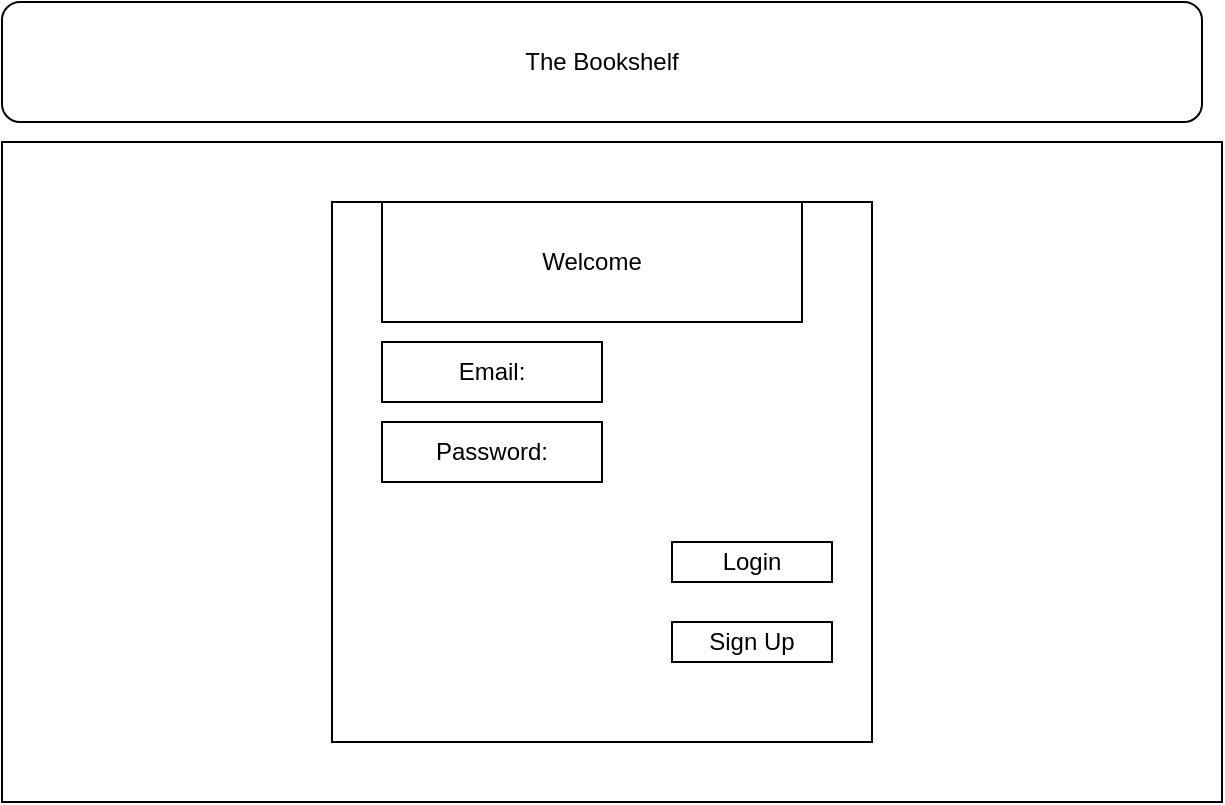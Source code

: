 <mxfile>
    <diagram id="z-UZiGT43cMe-RsQEHF_" name="Login Page">
        <mxGraphModel dx="922" dy="414" grid="1" gridSize="10" guides="1" tooltips="1" connect="1" arrows="1" fold="1" page="1" pageScale="1" pageWidth="850" pageHeight="1100" math="0" shadow="0">
            <root>
                <mxCell id="0"/>
                <mxCell id="1" parent="0"/>
                <mxCell id="2" value="The Bookshelf" style="rounded=1;whiteSpace=wrap;html=1;" parent="1" vertex="1">
                    <mxGeometry x="50" y="40" width="600" height="60" as="geometry"/>
                </mxCell>
                <mxCell id="3" value="" style="rounded=0;whiteSpace=wrap;html=1;" parent="1" vertex="1">
                    <mxGeometry x="50" y="110" width="610" height="330" as="geometry"/>
                </mxCell>
                <mxCell id="4" value="" style="whiteSpace=wrap;html=1;aspect=fixed;" parent="1" vertex="1">
                    <mxGeometry x="215" y="140" width="270" height="270" as="geometry"/>
                </mxCell>
                <mxCell id="5" value="Login" style="rounded=0;whiteSpace=wrap;html=1;" parent="1" vertex="1">
                    <mxGeometry x="385" y="310" width="80" height="20" as="geometry"/>
                </mxCell>
                <mxCell id="6" value="Sign Up" style="rounded=0;whiteSpace=wrap;html=1;" parent="1" vertex="1">
                    <mxGeometry x="385" y="350" width="80" height="20" as="geometry"/>
                </mxCell>
                <mxCell id="7" value="Email:" style="rounded=0;whiteSpace=wrap;html=1;" parent="1" vertex="1">
                    <mxGeometry x="240" y="210" width="110" height="30" as="geometry"/>
                </mxCell>
                <mxCell id="8" value="Password:" style="rounded=0;whiteSpace=wrap;html=1;" parent="1" vertex="1">
                    <mxGeometry x="240" y="250" width="110" height="30" as="geometry"/>
                </mxCell>
                <mxCell id="9" value="Welcome" style="rounded=0;whiteSpace=wrap;html=1;" parent="1" vertex="1">
                    <mxGeometry x="240" y="140" width="210" height="60" as="geometry"/>
                </mxCell>
            </root>
        </mxGraphModel>
    </diagram>
    <diagram id="ITRwSG7rcglIEAETDkQU" name="Sign Up">
        <mxGraphModel dx="954" dy="378" grid="1" gridSize="10" guides="1" tooltips="1" connect="1" arrows="1" fold="1" page="1" pageScale="1" pageWidth="850" pageHeight="1100" math="0" shadow="0">
            <root>
                <mxCell id="Nm4APJK4cC2TXfsfw_LC-0"/>
                <mxCell id="Nm4APJK4cC2TXfsfw_LC-1" parent="Nm4APJK4cC2TXfsfw_LC-0"/>
                <mxCell id="Q8GFKz9X_0wVlMLxdWlT-0" value="The Bookshelf" style="rounded=1;whiteSpace=wrap;html=1;" parent="Nm4APJK4cC2TXfsfw_LC-1" vertex="1">
                    <mxGeometry x="90" y="30" width="600" height="60" as="geometry"/>
                </mxCell>
                <mxCell id="2QWNCUa9FiBdWLpKyeU5-0" value="" style="rounded=0;whiteSpace=wrap;html=1;" parent="Nm4APJK4cC2TXfsfw_LC-1" vertex="1">
                    <mxGeometry x="85" y="130" width="610" height="330" as="geometry"/>
                </mxCell>
                <mxCell id="oLcJYmVPApOc5dVwf-sq-0" value="" style="whiteSpace=wrap;html=1;aspect=fixed;" parent="Nm4APJK4cC2TXfsfw_LC-1" vertex="1">
                    <mxGeometry x="255" y="160" width="270" height="270" as="geometry"/>
                </mxCell>
                <mxCell id="oLcJYmVPApOc5dVwf-sq-1" value="Sign Up" style="rounded=0;whiteSpace=wrap;html=1;" parent="Nm4APJK4cC2TXfsfw_LC-1" vertex="1">
                    <mxGeometry x="330" y="180" width="120" height="60" as="geometry"/>
                </mxCell>
                <mxCell id="oLcJYmVPApOc5dVwf-sq-2" value="First Name" style="rounded=1;whiteSpace=wrap;html=1;" parent="Nm4APJK4cC2TXfsfw_LC-1" vertex="1">
                    <mxGeometry x="300" y="250" width="80" height="20" as="geometry"/>
                </mxCell>
                <mxCell id="oLcJYmVPApOc5dVwf-sq-4" value="Last Name" style="rounded=1;whiteSpace=wrap;html=1;" parent="Nm4APJK4cC2TXfsfw_LC-1" vertex="1">
                    <mxGeometry x="300" y="270" width="80" height="20" as="geometry"/>
                </mxCell>
                <mxCell id="oLcJYmVPApOc5dVwf-sq-5" value="Email" style="rounded=1;whiteSpace=wrap;html=1;" parent="Nm4APJK4cC2TXfsfw_LC-1" vertex="1">
                    <mxGeometry x="300" y="300" width="80" height="20" as="geometry"/>
                </mxCell>
                <mxCell id="oLcJYmVPApOc5dVwf-sq-6" value="Password" style="rounded=1;whiteSpace=wrap;html=1;" parent="Nm4APJK4cC2TXfsfw_LC-1" vertex="1">
                    <mxGeometry x="300" y="320" width="80" height="20" as="geometry"/>
                </mxCell>
                <mxCell id="oLcJYmVPApOc5dVwf-sq-7" value="Sign Up" style="rounded=1;whiteSpace=wrap;html=1;" parent="Nm4APJK4cC2TXfsfw_LC-1" vertex="1">
                    <mxGeometry x="420" y="360" width="80" height="20" as="geometry"/>
                </mxCell>
                <mxCell id="oLcJYmVPApOc5dVwf-sq-8" value="Already Have an Account?" style="rounded=1;whiteSpace=wrap;html=1;" parent="Nm4APJK4cC2TXfsfw_LC-1" vertex="1">
                    <mxGeometry x="350" y="390" width="150" height="20" as="geometry"/>
                </mxCell>
            </root>
        </mxGraphModel>
    </diagram>
    <diagram id="y_1VXkTE_bUIA3RUS9ig" name="Home Page">
        <mxGraphModel dx="1169" dy="422" grid="1" gridSize="10" guides="1" tooltips="1" connect="1" arrows="1" fold="1" page="1" pageScale="1" pageWidth="850" pageHeight="1100" math="0" shadow="0">
            <root>
                <mxCell id="ubBeEopnXTEtsi5lP4Un-0"/>
                <mxCell id="ubBeEopnXTEtsi5lP4Un-1" parent="ubBeEopnXTEtsi5lP4Un-0"/>
                <mxCell id="gGsBoufRi8iY_jWELRGj-0" value="The Bookshelf" style="rounded=1;whiteSpace=wrap;html=1;" parent="ubBeEopnXTEtsi5lP4Un-1" vertex="1">
                    <mxGeometry x="90" y="30" width="600" height="60" as="geometry"/>
                </mxCell>
                <mxCell id="gGsBoufRi8iY_jWELRGj-1" value="Login/Profile" style="rounded=0;whiteSpace=wrap;html=1;" parent="ubBeEopnXTEtsi5lP4Un-1" vertex="1">
                    <mxGeometry x="90" y="100" width="120" height="30" as="geometry"/>
                </mxCell>
                <mxCell id="gGsBoufRi8iY_jWELRGj-2" value="Books" style="rounded=0;whiteSpace=wrap;html=1;" parent="ubBeEopnXTEtsi5lP4Un-1" vertex="1">
                    <mxGeometry x="210" y="100" width="120" height="30" as="geometry"/>
                </mxCell>
                <mxCell id="gGsBoufRi8iY_jWELRGj-3" value="Movies" style="rounded=0;whiteSpace=wrap;html=1;" parent="ubBeEopnXTEtsi5lP4Un-1" vertex="1">
                    <mxGeometry x="330" y="100" width="120" height="30" as="geometry"/>
                </mxCell>
                <mxCell id="gGsBoufRi8iY_jWELRGj-4" value="Games" style="rounded=0;whiteSpace=wrap;html=1;" parent="ubBeEopnXTEtsi5lP4Un-1" vertex="1">
                    <mxGeometry x="450" y="100" width="120" height="30" as="geometry"/>
                </mxCell>
                <mxCell id="gGsBoufRi8iY_jWELRGj-5" value="Contact Us" style="rounded=0;whiteSpace=wrap;html=1;" parent="ubBeEopnXTEtsi5lP4Un-1" vertex="1">
                    <mxGeometry x="570" y="100" width="120" height="30" as="geometry"/>
                </mxCell>
                <mxCell id="gGsBoufRi8iY_jWELRGj-8" value="&lt;h1&gt;Welcome&lt;/h1&gt;&lt;p&gt;Lorem ipsum dolor sit amet, consectetur adipisicing elit, sed do eiusmod tempor incididunt ut labore et dolore magna aliqua.&lt;/p&gt;" style="text;html=1;strokeColor=none;fillColor=none;spacing=5;spacingTop=-20;whiteSpace=wrap;overflow=hidden;rounded=0;" parent="ubBeEopnXTEtsi5lP4Un-1" vertex="1">
                    <mxGeometry x="80" y="160" width="620" height="120" as="geometry"/>
                </mxCell>
                <mxCell id="pHLoQFmIsNPPbTv7UPGs-0" value="Logout" style="rounded=1;whiteSpace=wrap;html=1;" parent="ubBeEopnXTEtsi5lP4Un-1" vertex="1">
                    <mxGeometry x="340" y="530" width="120" height="40" as="geometry"/>
                </mxCell>
                <mxCell id="31YqKvlml5beqMm-l1DN-0" value="Random book" style="rounded=1;whiteSpace=wrap;html=1;" vertex="1" parent="ubBeEopnXTEtsi5lP4Un-1">
                    <mxGeometry x="60" y="280" width="170" height="220" as="geometry"/>
                </mxCell>
                <mxCell id="31YqKvlml5beqMm-l1DN-1" value="Random movie" style="rounded=1;whiteSpace=wrap;html=1;" vertex="1" parent="ubBeEopnXTEtsi5lP4Un-1">
                    <mxGeometry x="305" y="270" width="170" height="220" as="geometry"/>
                </mxCell>
                <mxCell id="31YqKvlml5beqMm-l1DN-2" value="Random game" style="rounded=1;whiteSpace=wrap;html=1;" vertex="1" parent="ubBeEopnXTEtsi5lP4Un-1">
                    <mxGeometry x="580" y="270" width="170" height="220" as="geometry"/>
                </mxCell>
            </root>
        </mxGraphModel>
    </diagram>
    <diagram name="Profile user page" id="lZq2B4OzzCH8vIkjRJSl">
        <mxGraphModel dx="1095" dy="705" grid="1" gridSize="10" guides="1" tooltips="1" connect="1" arrows="1" fold="1" page="1" pageScale="1" pageWidth="850" pageHeight="1100" math="0" shadow="0">
            <root>
                <mxCell id="nF9kXDc5ZR-0ltHWyTp6-0"/>
                <mxCell id="nF9kXDc5ZR-0ltHWyTp6-1" parent="nF9kXDc5ZR-0ltHWyTp6-0"/>
                <mxCell id="nF9kXDc5ZR-0ltHWyTp6-2" value="The Bookshelf" style="rounded=1;whiteSpace=wrap;html=1;" parent="nF9kXDc5ZR-0ltHWyTp6-1" vertex="1">
                    <mxGeometry x="90" y="30" width="600" height="60" as="geometry"/>
                </mxCell>
                <mxCell id="nF9kXDc5ZR-0ltHWyTp6-3" value="Login/Profile" style="rounded=0;whiteSpace=wrap;html=1;" parent="nF9kXDc5ZR-0ltHWyTp6-1" vertex="1">
                    <mxGeometry x="90" y="100" width="120" height="30" as="geometry"/>
                </mxCell>
                <mxCell id="nF9kXDc5ZR-0ltHWyTp6-4" value="Books" style="rounded=0;whiteSpace=wrap;html=1;" parent="nF9kXDc5ZR-0ltHWyTp6-1" vertex="1">
                    <mxGeometry x="210" y="100" width="120" height="30" as="geometry"/>
                </mxCell>
                <mxCell id="nF9kXDc5ZR-0ltHWyTp6-5" value="Movies" style="rounded=0;whiteSpace=wrap;html=1;" parent="nF9kXDc5ZR-0ltHWyTp6-1" vertex="1">
                    <mxGeometry x="330" y="100" width="120" height="30" as="geometry"/>
                </mxCell>
                <mxCell id="nF9kXDc5ZR-0ltHWyTp6-6" value="Games" style="rounded=0;whiteSpace=wrap;html=1;" parent="nF9kXDc5ZR-0ltHWyTp6-1" vertex="1">
                    <mxGeometry x="450" y="100" width="120" height="30" as="geometry"/>
                </mxCell>
                <mxCell id="nF9kXDc5ZR-0ltHWyTp6-7" value="Contact Us" style="rounded=0;whiteSpace=wrap;html=1;" parent="nF9kXDc5ZR-0ltHWyTp6-1" vertex="1">
                    <mxGeometry x="570" y="100" width="120" height="30" as="geometry"/>
                </mxCell>
                <mxCell id="nF9kXDc5ZR-0ltHWyTp6-8" value="&lt;h1&gt;User Name&lt;/h1&gt;&lt;p&gt;Lorem ipsum dolor sit amet, consectetur adipisicing elit, sed do eiusmod tempor incididunt ut labore et dolore magna aliqua.&lt;/p&gt;" style="text;html=1;strokeColor=none;fillColor=none;spacing=5;spacingTop=-20;whiteSpace=wrap;overflow=hidden;rounded=0;" parent="nF9kXDc5ZR-0ltHWyTp6-1" vertex="1">
                    <mxGeometry x="200" y="160" width="350" height="120" as="geometry"/>
                </mxCell>
                <mxCell id="nF9kXDc5ZR-0ltHWyTp6-22" value="" style="ellipse;whiteSpace=wrap;html=1;aspect=fixed;" parent="nF9kXDc5ZR-0ltHWyTp6-1" vertex="1">
                    <mxGeometry x="70" y="150" width="120" height="120" as="geometry"/>
                </mxCell>
                <mxCell id="nF9kXDc5ZR-0ltHWyTp6-23" value="BookShelf" style="rounded=1;whiteSpace=wrap;html=1;" parent="nF9kXDc5ZR-0ltHWyTp6-1" vertex="1">
                    <mxGeometry x="80" y="320" width="230" height="60" as="geometry"/>
                </mxCell>
                <mxCell id="nF9kXDc5ZR-0ltHWyTp6-25" value="List of media&lt;br&gt;Click bookshelf will populate list of my media&lt;br&gt;media will have links. on click, will popuulate all reviews and media information" style="whiteSpace=wrap;html=1;aspect=fixed;" parent="nF9kXDc5ZR-0ltHWyTp6-1" vertex="1">
                    <mxGeometry x="80" y="400" width="210" height="210" as="geometry"/>
                </mxCell>
                <mxCell id="nF9kXDc5ZR-0ltHWyTp6-27" value="List of reviews&lt;br&gt;" style="whiteSpace=wrap;html=1;aspect=fixed;" parent="nF9kXDc5ZR-0ltHWyTp6-1" vertex="1">
                    <mxGeometry x="570" y="390" width="210" height="210" as="geometry"/>
                </mxCell>
                <mxCell id="nF9kXDc5ZR-0ltHWyTp6-29" value="Title" style="rounded=0;whiteSpace=wrap;html=1;" parent="nF9kXDc5ZR-0ltHWyTp6-1" vertex="1">
                    <mxGeometry x="320" y="335" width="120" height="30" as="geometry"/>
                </mxCell>
                <mxCell id="nF9kXDc5ZR-0ltHWyTp6-30" value="Author" style="rounded=0;whiteSpace=wrap;html=1;" parent="nF9kXDc5ZR-0ltHWyTp6-1" vertex="1">
                    <mxGeometry x="440" y="335" width="120" height="30" as="geometry"/>
                </mxCell>
                <mxCell id="nF9kXDc5ZR-0ltHWyTp6-31" value="Synopsis:" style="rounded=0;whiteSpace=wrap;html=1;" parent="nF9kXDc5ZR-0ltHWyTp6-1" vertex="1">
                    <mxGeometry x="320" y="360" width="120" height="30" as="geometry"/>
                </mxCell>
                <mxCell id="nF9kXDc5ZR-0ltHWyTp6-37" value="Book Title" style="rounded=0;whiteSpace=wrap;html=1;" parent="nF9kXDc5ZR-0ltHWyTp6-1" vertex="1">
                    <mxGeometry x="570" y="335" width="120" height="30" as="geometry"/>
                </mxCell>
                <mxCell id="nF9kXDc5ZR-0ltHWyTp6-44" value="Information for the media that was clicked on" style="whiteSpace=wrap;html=1;aspect=fixed;" parent="nF9kXDc5ZR-0ltHWyTp6-1" vertex="1">
                    <mxGeometry x="320" y="390" width="210" height="210" as="geometry"/>
                </mxCell>
                <mxCell id="nF9kXDc5ZR-0ltHWyTp6-45" value="" style="shape=flexArrow;endArrow=classic;html=1;entryX=-0.005;entryY=0.69;entryDx=0;entryDy=0;entryPerimeter=0;" parent="nF9kXDc5ZR-0ltHWyTp6-1" target="nF9kXDc5ZR-0ltHWyTp6-44" edge="1">
                    <mxGeometry width="50" height="50" relative="1" as="geometry">
                        <mxPoint x="250" y="540" as="sourcePoint"/>
                        <mxPoint x="300" y="490" as="targetPoint"/>
                    </mxGeometry>
                </mxCell>
                <mxCell id="NRL7EhgIg3YPopV-UKEP-0" value="Add Review" style="rounded=1;whiteSpace=wrap;html=1;" vertex="1" parent="nF9kXDc5ZR-0ltHWyTp6-1">
                    <mxGeometry x="470" y="560" width="60" height="40" as="geometry"/>
                </mxCell>
                <mxCell id="NRL7EhgIg3YPopV-UKEP-1" value="" style="rounded=1;whiteSpace=wrap;html=1;" vertex="1" parent="nF9kXDc5ZR-0ltHWyTp6-1">
                    <mxGeometry x="315" y="630" width="295" height="320" as="geometry"/>
                </mxCell>
                <mxCell id="NRL7EhgIg3YPopV-UKEP-2" value="" style="shape=flexArrow;endArrow=classic;html=1;width=42;endSize=12.33;" edge="1" parent="nF9kXDc5ZR-0ltHWyTp6-1">
                    <mxGeometry width="50" height="50" relative="1" as="geometry">
                        <mxPoint x="500" y="600" as="sourcePoint"/>
                        <mxPoint x="499.5" y="650" as="targetPoint"/>
                        <Array as="points"/>
                    </mxGeometry>
                </mxCell>
                <mxCell id="NRL7EhgIg3YPopV-UKEP-3" value="Add Review Form" style="rounded=1;whiteSpace=wrap;html=1;" vertex="1" parent="nF9kXDc5ZR-0ltHWyTp6-1">
                    <mxGeometry x="350" y="650" width="120" height="60" as="geometry"/>
                </mxCell>
                <mxCell id="NRL7EhgIg3YPopV-UKEP-4" value="Submit" style="rounded=1;whiteSpace=wrap;html=1;" vertex="1" parent="nF9kXDc5ZR-0ltHWyTp6-1">
                    <mxGeometry x="540" y="900" width="60" height="40" as="geometry"/>
                </mxCell>
                <mxCell id="LJpZhKXzec6yOmmtFQKR-0" value="Actor" style="shape=umlActor;verticalLabelPosition=bottom;verticalAlign=top;html=1;outlineConnect=0;" vertex="1" parent="nF9kXDc5ZR-0ltHWyTp6-1">
                    <mxGeometry x="115" y="180" width="30" height="60" as="geometry"/>
                </mxCell>
                <mxCell id="asbAKg32lslzxOo1o0_E-0" value="Logout" style="rounded=1;whiteSpace=wrap;html=1;" vertex="1" parent="nF9kXDc5ZR-0ltHWyTp6-1">
                    <mxGeometry x="700" y="1040" width="120" height="40" as="geometry"/>
                </mxCell>
            </root>
        </mxGraphModel>
    </diagram>
    <diagram name="Books Page" id="2oJrJyF2ViXVEkcnpqtk">
        <mxGraphModel dx="958" dy="422" grid="1" gridSize="10" guides="1" tooltips="1" connect="1" arrows="1" fold="1" page="1" pageScale="1" pageWidth="850" pageHeight="1100" math="0" shadow="0">
            <root>
                <mxCell id="af8aQH5dCdqhqRI0Vrw--0"/>
                <mxCell id="af8aQH5dCdqhqRI0Vrw--1" parent="af8aQH5dCdqhqRI0Vrw--0"/>
                <mxCell id="af8aQH5dCdqhqRI0Vrw--2" value="The Bookshelf" style="rounded=1;whiteSpace=wrap;html=1;" parent="af8aQH5dCdqhqRI0Vrw--1" vertex="1">
                    <mxGeometry x="90" y="30" width="600" height="60" as="geometry"/>
                </mxCell>
                <mxCell id="af8aQH5dCdqhqRI0Vrw--3" value="Login/Profile" style="rounded=0;whiteSpace=wrap;html=1;" parent="af8aQH5dCdqhqRI0Vrw--1" vertex="1">
                    <mxGeometry x="90" y="100" width="120" height="30" as="geometry"/>
                </mxCell>
                <mxCell id="af8aQH5dCdqhqRI0Vrw--4" value="Books" style="rounded=0;whiteSpace=wrap;html=1;" parent="af8aQH5dCdqhqRI0Vrw--1" vertex="1">
                    <mxGeometry x="210" y="100" width="120" height="30" as="geometry"/>
                </mxCell>
                <mxCell id="af8aQH5dCdqhqRI0Vrw--5" value="Movies" style="rounded=0;whiteSpace=wrap;html=1;" parent="af8aQH5dCdqhqRI0Vrw--1" vertex="1">
                    <mxGeometry x="330" y="100" width="120" height="30" as="geometry"/>
                </mxCell>
                <mxCell id="af8aQH5dCdqhqRI0Vrw--6" value="Games" style="rounded=0;whiteSpace=wrap;html=1;" parent="af8aQH5dCdqhqRI0Vrw--1" vertex="1">
                    <mxGeometry x="450" y="100" width="120" height="30" as="geometry"/>
                </mxCell>
                <mxCell id="af8aQH5dCdqhqRI0Vrw--7" value="Contact Us" style="rounded=0;whiteSpace=wrap;html=1;" parent="af8aQH5dCdqhqRI0Vrw--1" vertex="1">
                    <mxGeometry x="570" y="100" width="120" height="30" as="geometry"/>
                </mxCell>
                <mxCell id="af8aQH5dCdqhqRI0Vrw--8" value="&lt;h1&gt;Books&lt;/h1&gt;&lt;p&gt;Lorem ipsum dolor sit amet, consectetur adipisicing elit, sed do eiusmod tempor incididunt ut labore et dolore magna aliqua.&lt;/p&gt;" style="text;html=1;strokeColor=none;fillColor=none;spacing=5;spacingTop=-20;whiteSpace=wrap;overflow=hidden;rounded=0;" parent="af8aQH5dCdqhqRI0Vrw--1" vertex="1">
                    <mxGeometry x="180" y="130" width="350" height="120" as="geometry"/>
                </mxCell>
                <mxCell id="af8aQH5dCdqhqRI0Vrw--11" value="List of media&lt;br&gt;Click bookshelf will populate list of my media&lt;br&gt;media will have links. on click, will popuulate all reviews and media information" style="whiteSpace=wrap;html=1;aspect=fixed;" parent="af8aQH5dCdqhqRI0Vrw--1" vertex="1">
                    <mxGeometry x="90" y="390" width="210" height="210" as="geometry"/>
                </mxCell>
                <mxCell id="af8aQH5dCdqhqRI0Vrw--12" value="List of reviews&lt;br&gt;" style="whiteSpace=wrap;html=1;aspect=fixed;" parent="af8aQH5dCdqhqRI0Vrw--1" vertex="1">
                    <mxGeometry x="620" y="390" width="210" height="210" as="geometry"/>
                </mxCell>
                <mxCell id="af8aQH5dCdqhqRI0Vrw--13" value="Title" style="rounded=0;whiteSpace=wrap;html=1;" parent="af8aQH5dCdqhqRI0Vrw--1" vertex="1">
                    <mxGeometry x="395" y="330" width="120" height="30" as="geometry"/>
                </mxCell>
                <mxCell id="af8aQH5dCdqhqRI0Vrw--14" value="Author" style="rounded=0;whiteSpace=wrap;html=1;" parent="af8aQH5dCdqhqRI0Vrw--1" vertex="1">
                    <mxGeometry x="530" y="330" width="120" height="30" as="geometry"/>
                </mxCell>
                <mxCell id="af8aQH5dCdqhqRI0Vrw--15" value="Synopsis:" style="rounded=0;whiteSpace=wrap;html=1;" parent="af8aQH5dCdqhqRI0Vrw--1" vertex="1">
                    <mxGeometry x="670" y="330" width="120" height="30" as="geometry"/>
                </mxCell>
                <mxCell id="af8aQH5dCdqhqRI0Vrw--17" value="Information for the media that was clicked on" style="whiteSpace=wrap;html=1;aspect=fixed;" parent="af8aQH5dCdqhqRI0Vrw--1" vertex="1">
                    <mxGeometry x="395" y="390" width="210" height="210" as="geometry"/>
                </mxCell>
                <mxCell id="af8aQH5dCdqhqRI0Vrw--18" value="" style="shape=flexArrow;endArrow=classic;html=1;entryX=-0.005;entryY=0.69;entryDx=0;entryDy=0;entryPerimeter=0;" parent="af8aQH5dCdqhqRI0Vrw--1" target="af8aQH5dCdqhqRI0Vrw--17" edge="1">
                    <mxGeometry width="50" height="50" relative="1" as="geometry">
                        <mxPoint x="250" y="540" as="sourcePoint"/>
                        <mxPoint x="300" y="490" as="targetPoint"/>
                    </mxGeometry>
                </mxCell>
                <mxCell id="5NBkFyqSW3b2XdQExf5m-0" value="Search/Filter:" style="rounded=1;whiteSpace=wrap;html=1;" parent="af8aQH5dCdqhqRI0Vrw--1" vertex="1">
                    <mxGeometry x="80" y="320" width="230" height="40" as="geometry"/>
                </mxCell>
                <mxCell id="SnsHE7vY3mOdOIQFMTNx-1" value="" style="edgeStyle=none;html=1;" parent="af8aQH5dCdqhqRI0Vrw--1" source="5NBkFyqSW3b2XdQExf5m-1" target="5NBkFyqSW3b2XdQExf5m-0" edge="1">
                    <mxGeometry relative="1" as="geometry"/>
                </mxCell>
                <mxCell id="5NBkFyqSW3b2XdQExf5m-1" value="Search" style="rounded=1;whiteSpace=wrap;html=1;arcSize=50;" parent="af8aQH5dCdqhqRI0Vrw--1" vertex="1">
                    <mxGeometry x="260" y="340" width="50" height="20" as="geometry"/>
                </mxCell>
                <mxCell id="5NBkFyqSW3b2XdQExf5m-7" value="Add" style="rounded=1;whiteSpace=wrap;html=1;" parent="af8aQH5dCdqhqRI0Vrw--1" vertex="1">
                    <mxGeometry x="310" y="340" width="30" height="20" as="geometry"/>
                </mxCell>
                <mxCell id="Yzfvkwf2jb8DHApI8-69-0" value="Actor" style="shape=umlActor;verticalLabelPosition=bottom;verticalAlign=top;html=1;outlineConnect=0;" parent="af8aQH5dCdqhqRI0Vrw--1" vertex="1">
                    <mxGeometry x="120" y="140" width="30" height="60" as="geometry"/>
                </mxCell>
                <mxCell id="SnsHE7vY3mOdOIQFMTNx-2" value="List All Books" style="rounded=1;whiteSpace=wrap;html=1;arcSize=50;" parent="af8aQH5dCdqhqRI0Vrw--1" vertex="1">
                    <mxGeometry x="230" y="360" width="110" height="20" as="geometry"/>
                </mxCell>
                <mxCell id="2kXZ_eu-V-F2FSXIINdO-0" value="Logout" style="rounded=1;whiteSpace=wrap;html=1;" parent="af8aQH5dCdqhqRI0Vrw--1" vertex="1">
                    <mxGeometry x="330" y="650" width="120" height="40" as="geometry"/>
                </mxCell>
            </root>
        </mxGraphModel>
    </diagram>
    <diagram name="Movie" id="oivzbCr-w6Ksbq5UFQ_B">
        <mxGraphModel dx="1095" dy="705" grid="1" gridSize="10" guides="1" tooltips="1" connect="1" arrows="1" fold="1" page="1" pageScale="1" pageWidth="850" pageHeight="1100" math="0" shadow="0">
            <root>
                <mxCell id="bs2OKy4Q-BQutL0MemKP-0"/>
                <mxCell id="bs2OKy4Q-BQutL0MemKP-1" parent="bs2OKy4Q-BQutL0MemKP-0"/>
                <mxCell id="bs2OKy4Q-BQutL0MemKP-2" value="The Bookshelf" style="rounded=1;whiteSpace=wrap;html=1;" parent="bs2OKy4Q-BQutL0MemKP-1" vertex="1">
                    <mxGeometry x="90" y="30" width="600" height="60" as="geometry"/>
                </mxCell>
                <mxCell id="bs2OKy4Q-BQutL0MemKP-3" value="Login/Profile" style="rounded=0;whiteSpace=wrap;html=1;" parent="bs2OKy4Q-BQutL0MemKP-1" vertex="1">
                    <mxGeometry x="90" y="100" width="120" height="30" as="geometry"/>
                </mxCell>
                <mxCell id="bs2OKy4Q-BQutL0MemKP-4" value="Books" style="rounded=0;whiteSpace=wrap;html=1;" parent="bs2OKy4Q-BQutL0MemKP-1" vertex="1">
                    <mxGeometry x="210" y="100" width="120" height="30" as="geometry"/>
                </mxCell>
                <mxCell id="bs2OKy4Q-BQutL0MemKP-5" value="Movies" style="rounded=0;whiteSpace=wrap;html=1;" parent="bs2OKy4Q-BQutL0MemKP-1" vertex="1">
                    <mxGeometry x="330" y="100" width="120" height="30" as="geometry"/>
                </mxCell>
                <mxCell id="bs2OKy4Q-BQutL0MemKP-6" value="Games" style="rounded=0;whiteSpace=wrap;html=1;" parent="bs2OKy4Q-BQutL0MemKP-1" vertex="1">
                    <mxGeometry x="450" y="100" width="120" height="30" as="geometry"/>
                </mxCell>
                <mxCell id="bs2OKy4Q-BQutL0MemKP-7" value="Contact Us" style="rounded=0;whiteSpace=wrap;html=1;" parent="bs2OKy4Q-BQutL0MemKP-1" vertex="1">
                    <mxGeometry x="570" y="100" width="120" height="30" as="geometry"/>
                </mxCell>
                <mxCell id="bs2OKy4Q-BQutL0MemKP-8" value="&lt;h1&gt;Movie&lt;/h1&gt;&lt;p&gt;Lorem ipsum dolor sit amet, consectetur adipisicing elit, sed do eiusmod tempor incididunt ut labore et dolore magna aliqua.&lt;/p&gt;" style="text;html=1;strokeColor=none;fillColor=none;spacing=5;spacingTop=-20;whiteSpace=wrap;overflow=hidden;rounded=0;" parent="bs2OKy4Q-BQutL0MemKP-1" vertex="1">
                    <mxGeometry x="200" y="160" width="350" height="120" as="geometry"/>
                </mxCell>
                <mxCell id="bs2OKy4Q-BQutL0MemKP-9" value="Lists All Movies" style="rounded=1;whiteSpace=wrap;html=1;" parent="bs2OKy4Q-BQutL0MemKP-1" vertex="1">
                    <mxGeometry x="100" y="260" width="680" height="60" as="geometry"/>
                </mxCell>
                <mxCell id="bs2OKy4Q-BQutL0MemKP-10" value="List of media&lt;br&gt;Click bookshelf will populate list of my media&lt;br&gt;media will have links. on click, will popuulate all reviews and media information" style="whiteSpace=wrap;html=1;aspect=fixed;" parent="bs2OKy4Q-BQutL0MemKP-1" vertex="1">
                    <mxGeometry x="10" y="390" width="210" height="210" as="geometry"/>
                </mxCell>
                <mxCell id="bs2OKy4Q-BQutL0MemKP-11" value="List of reviews&lt;br&gt;" style="whiteSpace=wrap;html=1;aspect=fixed;" parent="bs2OKy4Q-BQutL0MemKP-1" vertex="1">
                    <mxGeometry x="570" y="390" width="210" height="210" as="geometry"/>
                </mxCell>
                <mxCell id="bs2OKy4Q-BQutL0MemKP-12" value="Title" style="rounded=0;whiteSpace=wrap;html=1;" parent="bs2OKy4Q-BQutL0MemKP-1" vertex="1">
                    <mxGeometry x="320" y="335" width="120" height="30" as="geometry"/>
                </mxCell>
                <mxCell id="bs2OKy4Q-BQutL0MemKP-13" value="Author" style="rounded=0;whiteSpace=wrap;html=1;" parent="bs2OKy4Q-BQutL0MemKP-1" vertex="1">
                    <mxGeometry x="440" y="335" width="120" height="30" as="geometry"/>
                </mxCell>
                <mxCell id="bs2OKy4Q-BQutL0MemKP-14" value="Synopsis:" style="rounded=0;whiteSpace=wrap;html=1;" parent="bs2OKy4Q-BQutL0MemKP-1" vertex="1">
                    <mxGeometry x="320" y="360" width="120" height="30" as="geometry"/>
                </mxCell>
                <mxCell id="bs2OKy4Q-BQutL0MemKP-15" value="Book Title" style="rounded=0;whiteSpace=wrap;html=1;" parent="bs2OKy4Q-BQutL0MemKP-1" vertex="1">
                    <mxGeometry x="570" y="335" width="120" height="30" as="geometry"/>
                </mxCell>
                <mxCell id="bs2OKy4Q-BQutL0MemKP-16" value="Information for the media that was clicked on" style="whiteSpace=wrap;html=1;aspect=fixed;" parent="bs2OKy4Q-BQutL0MemKP-1" vertex="1">
                    <mxGeometry x="320" y="390" width="210" height="210" as="geometry"/>
                </mxCell>
                <mxCell id="bs2OKy4Q-BQutL0MemKP-17" value="" style="shape=flexArrow;endArrow=classic;html=1;entryX=-0.005;entryY=0.69;entryDx=0;entryDy=0;entryPerimeter=0;" parent="bs2OKy4Q-BQutL0MemKP-1" target="bs2OKy4Q-BQutL0MemKP-16" edge="1">
                    <mxGeometry width="50" height="50" relative="1" as="geometry">
                        <mxPoint x="250" y="540" as="sourcePoint"/>
                        <mxPoint x="300" y="490" as="targetPoint"/>
                    </mxGeometry>
                </mxCell>
                <mxCell id="Nmnmxp7ZXk8dyi--25iH-0" value="Search/Filter:" style="rounded=1;whiteSpace=wrap;html=1;" vertex="1" parent="bs2OKy4Q-BQutL0MemKP-1">
                    <mxGeometry x="10" y="325" width="230" height="40" as="geometry"/>
                </mxCell>
                <mxCell id="sqdmUoN1Q-AAXIbsxVKH-0" value="Add" style="rounded=1;whiteSpace=wrap;html=1;" vertex="1" parent="bs2OKy4Q-BQutL0MemKP-1">
                    <mxGeometry x="250" y="325" width="60" height="40" as="geometry"/>
                </mxCell>
                <mxCell id="6-kxFzRABJnwXxvf4qfP-0" value="Search" style="rounded=1;whiteSpace=wrap;html=1;arcSize=50;" vertex="1" parent="bs2OKy4Q-BQutL0MemKP-1">
                    <mxGeometry x="190" y="340" width="50" height="20" as="geometry"/>
                </mxCell>
                <mxCell id="S0wzkMxZdHrMjR4-oobl-0" value="Logout" style="rounded=1;whiteSpace=wrap;html=1;" vertex="1" parent="bs2OKy4Q-BQutL0MemKP-1">
                    <mxGeometry x="650" y="960" width="120" height="40" as="geometry"/>
                </mxCell>
            </root>
        </mxGraphModel>
    </diagram>
    <diagram name="Games" id="ovN4-Nbo1ckBXJdtWig_">
        <mxGraphModel dx="1095" dy="705" grid="1" gridSize="10" guides="1" tooltips="1" connect="1" arrows="1" fold="1" page="1" pageScale="1" pageWidth="850" pageHeight="1100" math="0" shadow="0">
            <root>
                <mxCell id="CjAGOgAD6sIllcnahMOL-0"/>
                <mxCell id="CjAGOgAD6sIllcnahMOL-1" parent="CjAGOgAD6sIllcnahMOL-0"/>
                <mxCell id="CjAGOgAD6sIllcnahMOL-2" value="The Bookshelf" style="rounded=1;whiteSpace=wrap;html=1;" parent="CjAGOgAD6sIllcnahMOL-1" vertex="1">
                    <mxGeometry x="90" y="30" width="600" height="60" as="geometry"/>
                </mxCell>
                <mxCell id="CjAGOgAD6sIllcnahMOL-3" value="Login/Profile" style="rounded=0;whiteSpace=wrap;html=1;" parent="CjAGOgAD6sIllcnahMOL-1" vertex="1">
                    <mxGeometry x="90" y="100" width="120" height="30" as="geometry"/>
                </mxCell>
                <mxCell id="CjAGOgAD6sIllcnahMOL-4" value="Books" style="rounded=0;whiteSpace=wrap;html=1;" parent="CjAGOgAD6sIllcnahMOL-1" vertex="1">
                    <mxGeometry x="210" y="100" width="120" height="30" as="geometry"/>
                </mxCell>
                <mxCell id="CjAGOgAD6sIllcnahMOL-5" value="Movies" style="rounded=0;whiteSpace=wrap;html=1;" parent="CjAGOgAD6sIllcnahMOL-1" vertex="1">
                    <mxGeometry x="330" y="100" width="120" height="30" as="geometry"/>
                </mxCell>
                <mxCell id="CjAGOgAD6sIllcnahMOL-6" value="Games" style="rounded=0;whiteSpace=wrap;html=1;" parent="CjAGOgAD6sIllcnahMOL-1" vertex="1">
                    <mxGeometry x="450" y="100" width="120" height="30" as="geometry"/>
                </mxCell>
                <mxCell id="CjAGOgAD6sIllcnahMOL-7" value="Contact Us" style="rounded=0;whiteSpace=wrap;html=1;" parent="CjAGOgAD6sIllcnahMOL-1" vertex="1">
                    <mxGeometry x="570" y="100" width="120" height="30" as="geometry"/>
                </mxCell>
                <mxCell id="CjAGOgAD6sIllcnahMOL-8" value="&lt;h1&gt;Games&lt;/h1&gt;&lt;p&gt;Lorem ipsum dolor sit amet, consectetur adipisicing elit, sed do eiusmod tempor incididunt ut labore et dolore magna aliqua.&lt;/p&gt;" style="text;html=1;strokeColor=none;fillColor=none;spacing=5;spacingTop=-20;whiteSpace=wrap;overflow=hidden;rounded=0;" parent="CjAGOgAD6sIllcnahMOL-1" vertex="1">
                    <mxGeometry x="200" y="160" width="350" height="120" as="geometry"/>
                </mxCell>
                <mxCell id="CjAGOgAD6sIllcnahMOL-9" value="Lists All Games" style="rounded=1;whiteSpace=wrap;html=1;" parent="CjAGOgAD6sIllcnahMOL-1" vertex="1">
                    <mxGeometry x="100" y="260" width="680" height="60" as="geometry"/>
                </mxCell>
                <mxCell id="CjAGOgAD6sIllcnahMOL-10" value="List of media&lt;br&gt;Click bookshelf will populate list of my media&lt;br&gt;media will have links. on click, will popuulate all reviews and media information" style="whiteSpace=wrap;html=1;aspect=fixed;" parent="CjAGOgAD6sIllcnahMOL-1" vertex="1">
                    <mxGeometry x="90" y="390" width="210" height="210" as="geometry"/>
                </mxCell>
                <mxCell id="CjAGOgAD6sIllcnahMOL-11" value="List of reviews&lt;br&gt;" style="whiteSpace=wrap;html=1;aspect=fixed;" parent="CjAGOgAD6sIllcnahMOL-1" vertex="1">
                    <mxGeometry x="570" y="390" width="210" height="210" as="geometry"/>
                </mxCell>
                <mxCell id="CjAGOgAD6sIllcnahMOL-12" value="Title" style="rounded=0;whiteSpace=wrap;html=1;" parent="CjAGOgAD6sIllcnahMOL-1" vertex="1">
                    <mxGeometry x="320" y="335" width="120" height="30" as="geometry"/>
                </mxCell>
                <mxCell id="CjAGOgAD6sIllcnahMOL-13" value="Author" style="rounded=0;whiteSpace=wrap;html=1;" parent="CjAGOgAD6sIllcnahMOL-1" vertex="1">
                    <mxGeometry x="440" y="335" width="120" height="30" as="geometry"/>
                </mxCell>
                <mxCell id="CjAGOgAD6sIllcnahMOL-14" value="Synopsis:" style="rounded=0;whiteSpace=wrap;html=1;" parent="CjAGOgAD6sIllcnahMOL-1" vertex="1">
                    <mxGeometry x="320" y="360" width="120" height="30" as="geometry"/>
                </mxCell>
                <mxCell id="CjAGOgAD6sIllcnahMOL-15" value="Book Title" style="rounded=0;whiteSpace=wrap;html=1;" parent="CjAGOgAD6sIllcnahMOL-1" vertex="1">
                    <mxGeometry x="570" y="335" width="120" height="30" as="geometry"/>
                </mxCell>
                <mxCell id="CjAGOgAD6sIllcnahMOL-16" value="Information for the media that was clicked on" style="whiteSpace=wrap;html=1;aspect=fixed;" parent="CjAGOgAD6sIllcnahMOL-1" vertex="1">
                    <mxGeometry x="320" y="390" width="210" height="210" as="geometry"/>
                </mxCell>
                <mxCell id="CjAGOgAD6sIllcnahMOL-17" value="" style="shape=flexArrow;endArrow=classic;html=1;entryX=-0.005;entryY=0.69;entryDx=0;entryDy=0;entryPerimeter=0;" parent="CjAGOgAD6sIllcnahMOL-1" target="CjAGOgAD6sIllcnahMOL-16" edge="1">
                    <mxGeometry width="50" height="50" relative="1" as="geometry">
                        <mxPoint x="250" y="540" as="sourcePoint"/>
                        <mxPoint x="300" y="490" as="targetPoint"/>
                    </mxGeometry>
                </mxCell>
                <mxCell id="RbiKkm0J9kmRGpuuuEEl-0" value="Search/Filter:" style="rounded=1;whiteSpace=wrap;html=1;" vertex="1" parent="CjAGOgAD6sIllcnahMOL-1">
                    <mxGeometry y="325" width="230" height="40" as="geometry"/>
                </mxCell>
                <mxCell id="GnCCq1sUmnZSK94NqppY-0" value="Add" style="rounded=1;whiteSpace=wrap;html=1;" vertex="1" parent="CjAGOgAD6sIllcnahMOL-1">
                    <mxGeometry x="240" y="330" width="60" height="40" as="geometry"/>
                </mxCell>
                <mxCell id="UBxS-GlUclkSNqnbfCfM-0" value="Search" style="rounded=1;whiteSpace=wrap;html=1;arcSize=50;" vertex="1" parent="CjAGOgAD6sIllcnahMOL-1">
                    <mxGeometry x="180" y="340" width="50" height="20" as="geometry"/>
                </mxCell>
                <mxCell id="CUkgXcIYMkrVokgGe4h0-0" value="Logout" style="rounded=1;whiteSpace=wrap;html=1;" vertex="1" parent="CjAGOgAD6sIllcnahMOL-1">
                    <mxGeometry x="650" y="960" width="120" height="40" as="geometry"/>
                </mxCell>
            </root>
        </mxGraphModel>
    </diagram>
    <diagram name="Moderator profile page" id="tKZXoQYdiDgfiZE_nK5n">
        <mxGraphModel dx="922" dy="414" grid="1" gridSize="10" guides="1" tooltips="1" connect="1" arrows="1" fold="1" page="1" pageScale="1" pageWidth="850" pageHeight="1100" math="0" shadow="0">
            <root>
                <mxCell id="8Sx1LOkEhilNFX7xllG9-0"/>
                <mxCell id="8Sx1LOkEhilNFX7xllG9-1" parent="8Sx1LOkEhilNFX7xllG9-0"/>
                <mxCell id="8Sx1LOkEhilNFX7xllG9-2" value="The Bookshelf" style="rounded=1;whiteSpace=wrap;html=1;" parent="8Sx1LOkEhilNFX7xllG9-1" vertex="1">
                    <mxGeometry x="90" y="30" width="600" height="60" as="geometry"/>
                </mxCell>
                <mxCell id="8Sx1LOkEhilNFX7xllG9-3" value="Moderator Home" style="rounded=0;whiteSpace=wrap;html=1;" parent="8Sx1LOkEhilNFX7xllG9-1" vertex="1">
                    <mxGeometry x="210" y="100" width="120" height="30" as="geometry"/>
                </mxCell>
                <mxCell id="8Sx1LOkEhilNFX7xllG9-4" value="Pending Media" style="rounded=0;whiteSpace=wrap;html=1;" parent="8Sx1LOkEhilNFX7xllG9-1" vertex="1">
                    <mxGeometry x="365" y="100" width="120" height="30" as="geometry"/>
                </mxCell>
                <mxCell id="8Sx1LOkEhilNFX7xllG9-5" value="Pending Reviews" style="rounded=0;whiteSpace=wrap;html=1;" parent="8Sx1LOkEhilNFX7xllG9-1" vertex="1">
                    <mxGeometry x="510" y="100" width="120" height="30" as="geometry"/>
                </mxCell>
                <mxCell id="8Sx1LOkEhilNFX7xllG9-8" value="&lt;h1&gt;Moderator Name&lt;/h1&gt;&lt;p&gt;Lorem ipsum dolor sit amet, consectetur adipisicing elit, sed do eiusmod tempor incididunt ut labore et dolore magna aliqua.&lt;/p&gt;" style="text;html=1;strokeColor=none;fillColor=none;spacing=5;spacingTop=-20;whiteSpace=wrap;overflow=hidden;rounded=0;" parent="8Sx1LOkEhilNFX7xllG9-1" vertex="1">
                    <mxGeometry x="200" y="160" width="350" height="120" as="geometry"/>
                </mxCell>
                <mxCell id="8Sx1LOkEhilNFX7xllG9-9" value="" style="ellipse;whiteSpace=wrap;html=1;aspect=fixed;" parent="8Sx1LOkEhilNFX7xllG9-1" vertex="1">
                    <mxGeometry x="70" y="150" width="120" height="120" as="geometry"/>
                </mxCell>
                <mxCell id="8Sx1LOkEhilNFX7xllG9-22" value="Message" style="rounded=1;whiteSpace=wrap;html=1;" parent="8Sx1LOkEhilNFX7xllG9-1" vertex="1">
                    <mxGeometry x="610" y="410" width="120" height="20" as="geometry"/>
                </mxCell>
                <mxCell id="Gz4QOKImBqD3k79XDM3W-0" value="List of Messages from User" style="rounded=1;whiteSpace=wrap;html=1;" parent="8Sx1LOkEhilNFX7xllG9-1" vertex="1">
                    <mxGeometry x="100" y="340" width="630" height="60" as="geometry"/>
                </mxCell>
                <mxCell id="yllSSlac-vJSUyHv7KPk-0" value="Logout" style="rounded=1;whiteSpace=wrap;html=1;" parent="8Sx1LOkEhilNFX7xllG9-1" vertex="1">
                    <mxGeometry x="340" y="480" width="120" height="40" as="geometry"/>
                </mxCell>
                <mxCell id="AABVz0scYwEoh-dr-gJ7-0" value="Profile Search" style="rounded=0;whiteSpace=wrap;html=1;" parent="8Sx1LOkEhilNFX7xllG9-1" vertex="1">
                    <mxGeometry x="80" y="100" width="120" height="30" as="geometry"/>
                </mxCell>
            </root>
        </mxGraphModel>
    </diagram>
    <diagram name="pending Media" id="6KCN-ccErmy_oibyCoB0">
        <mxGraphModel dx="1169" dy="422" grid="1" gridSize="10" guides="1" tooltips="1" connect="1" arrows="1" fold="1" page="1" pageScale="1" pageWidth="850" pageHeight="1100" math="0" shadow="0">
            <root>
                <mxCell id="gRoqMmqwJn0ww42r6OEn-0"/>
                <mxCell id="gRoqMmqwJn0ww42r6OEn-1" parent="gRoqMmqwJn0ww42r6OEn-0"/>
                <mxCell id="gRoqMmqwJn0ww42r6OEn-2" value="The Bookshelf" style="rounded=1;whiteSpace=wrap;html=1;" parent="gRoqMmqwJn0ww42r6OEn-1" vertex="1">
                    <mxGeometry x="90" y="30" width="600" height="60" as="geometry"/>
                </mxCell>
                <mxCell id="gRoqMmqwJn0ww42r6OEn-3" value="Moderator Home" style="rounded=0;whiteSpace=wrap;html=1;" parent="gRoqMmqwJn0ww42r6OEn-1" vertex="1">
                    <mxGeometry x="210" y="100" width="120" height="30" as="geometry"/>
                </mxCell>
                <mxCell id="gRoqMmqwJn0ww42r6OEn-4" value="Pending Media" style="rounded=0;whiteSpace=wrap;html=1;" parent="gRoqMmqwJn0ww42r6OEn-1" vertex="1">
                    <mxGeometry x="365" y="100" width="120" height="30" as="geometry"/>
                </mxCell>
                <mxCell id="gRoqMmqwJn0ww42r6OEn-5" value="Pending Reviews" style="rounded=0;whiteSpace=wrap;html=1;" parent="gRoqMmqwJn0ww42r6OEn-1" vertex="1">
                    <mxGeometry x="510" y="100" width="120" height="30" as="geometry"/>
                </mxCell>
                <mxCell id="gRoqMmqwJn0ww42r6OEn-6" value="&lt;h1&gt;Moderator Name&lt;/h1&gt;&lt;p&gt;Lorem ipsum dolor sit amet, consectetur adipisicing elit, sed do eiusmod tempor incididunt ut labore et dolore magna aliqua.&lt;/p&gt;" style="text;html=1;strokeColor=none;fillColor=none;spacing=5;spacingTop=-20;whiteSpace=wrap;overflow=hidden;rounded=0;" parent="gRoqMmqwJn0ww42r6OEn-1" vertex="1">
                    <mxGeometry x="200" y="160" width="350" height="120" as="geometry"/>
                </mxCell>
                <mxCell id="gRoqMmqwJn0ww42r6OEn-7" value="" style="ellipse;whiteSpace=wrap;html=1;aspect=fixed;" parent="gRoqMmqwJn0ww42r6OEn-1" vertex="1">
                    <mxGeometry x="70" y="150" width="120" height="120" as="geometry"/>
                </mxCell>
                <mxCell id="gRoqMmqwJn0ww42r6OEn-9" value="List of Pending Media" style="rounded=1;whiteSpace=wrap;html=1;" parent="gRoqMmqwJn0ww42r6OEn-1" vertex="1">
                    <mxGeometry x="100" y="340" width="630" height="60" as="geometry"/>
                </mxCell>
                <mxCell id="gRoqMmqwJn0ww42r6OEn-10" value="Logout" style="rounded=1;whiteSpace=wrap;html=1;" parent="gRoqMmqwJn0ww42r6OEn-1" vertex="1">
                    <mxGeometry x="355" y="720" width="120" height="40" as="geometry"/>
                </mxCell>
                <mxCell id="dJP3BNfvAhuePqV8-c87-0" value="Approve" style="rounded=1;whiteSpace=wrap;html=1;" parent="gRoqMmqwJn0ww42r6OEn-1" vertex="1">
                    <mxGeometry x="570" y="420" width="80" height="60" as="geometry"/>
                </mxCell>
                <mxCell id="dJP3BNfvAhuePqV8-c87-1" value="Deny" style="rounded=1;whiteSpace=wrap;html=1;" parent="gRoqMmqwJn0ww42r6OEn-1" vertex="1">
                    <mxGeometry x="650" y="420" width="80" height="60" as="geometry"/>
                </mxCell>
                <mxCell id="dJP3BNfvAhuePqV8-c87-2" value="Name" style="rounded=1;whiteSpace=wrap;html=1;" parent="gRoqMmqwJn0ww42r6OEn-1" vertex="1">
                    <mxGeometry x="110" y="420" width="450" height="60" as="geometry"/>
                </mxCell>
                <mxCell id="ukB5M-92rjJulFFhMnjX-0" value="Profile Searches" style="rounded=0;whiteSpace=wrap;html=1;" parent="gRoqMmqwJn0ww42r6OEn-1" vertex="1">
                    <mxGeometry x="80" y="100" width="120" height="30" as="geometry"/>
                </mxCell>
                <mxCell id="uocIUA6rr1KXnUy7csJV-1" value="List of past media decisions&amp;nbsp;" style="rounded=1;whiteSpace=wrap;html=1;" vertex="1" parent="gRoqMmqwJn0ww42r6OEn-1">
                    <mxGeometry x="130" y="530" width="590" height="110" as="geometry"/>
                </mxCell>
            </root>
        </mxGraphModel>
    </diagram>
    <diagram name="moderator -user profiles " id="QUNsxJ3tj7cHN-Moj9vM">
        <mxGraphModel dx="1169" dy="422" grid="1" gridSize="10" guides="1" tooltips="1" connect="1" arrows="1" fold="1" page="1" pageScale="1" pageWidth="850" pageHeight="1100" math="0" shadow="0">
            <root>
                <mxCell id="IXhAR-YoKgXOKEFGJCzr-0"/>
                <mxCell id="IXhAR-YoKgXOKEFGJCzr-1" parent="IXhAR-YoKgXOKEFGJCzr-0"/>
                <mxCell id="IXhAR-YoKgXOKEFGJCzr-2" value="The Bookshelf" style="rounded=1;whiteSpace=wrap;html=1;" parent="IXhAR-YoKgXOKEFGJCzr-1" vertex="1">
                    <mxGeometry x="90" y="30" width="600" height="60" as="geometry"/>
                </mxCell>
                <mxCell id="IXhAR-YoKgXOKEFGJCzr-3" value="Moderator Home" style="rounded=0;whiteSpace=wrap;html=1;" parent="IXhAR-YoKgXOKEFGJCzr-1" vertex="1">
                    <mxGeometry x="210" y="100" width="120" height="30" as="geometry"/>
                </mxCell>
                <mxCell id="IXhAR-YoKgXOKEFGJCzr-4" value="Pending Media" style="rounded=0;whiteSpace=wrap;html=1;" parent="IXhAR-YoKgXOKEFGJCzr-1" vertex="1">
                    <mxGeometry x="365" y="100" width="120" height="30" as="geometry"/>
                </mxCell>
                <mxCell id="IXhAR-YoKgXOKEFGJCzr-5" value="Pending Reviews" style="rounded=0;whiteSpace=wrap;html=1;" parent="IXhAR-YoKgXOKEFGJCzr-1" vertex="1">
                    <mxGeometry x="510" y="100" width="120" height="30" as="geometry"/>
                </mxCell>
                <mxCell id="IXhAR-YoKgXOKEFGJCzr-6" value="&lt;h1&gt;Moderator Name&lt;/h1&gt;&lt;p&gt;Lorem ipsum dolor sit amet, consectetur adipisicing elit, sed do eiusmod tempor incididunt ut labore et dolore magna aliqua.&lt;/p&gt;" style="text;html=1;strokeColor=none;fillColor=none;spacing=5;spacingTop=-20;whiteSpace=wrap;overflow=hidden;rounded=0;" parent="IXhAR-YoKgXOKEFGJCzr-1" vertex="1">
                    <mxGeometry x="200" y="160" width="350" height="120" as="geometry"/>
                </mxCell>
                <mxCell id="IXhAR-YoKgXOKEFGJCzr-7" value="" style="ellipse;whiteSpace=wrap;html=1;aspect=fixed;" parent="IXhAR-YoKgXOKEFGJCzr-1" vertex="1">
                    <mxGeometry x="70" y="150" width="120" height="120" as="geometry"/>
                </mxCell>
                <mxCell id="IXhAR-YoKgXOKEFGJCzr-8" value="List of Users" style="rounded=1;whiteSpace=wrap;html=1;" parent="IXhAR-YoKgXOKEFGJCzr-1" vertex="1">
                    <mxGeometry x="100" y="340" width="630" height="60" as="geometry"/>
                </mxCell>
                <mxCell id="IXhAR-YoKgXOKEFGJCzr-9" value="Logout" style="rounded=1;whiteSpace=wrap;html=1;" parent="IXhAR-YoKgXOKEFGJCzr-1" vertex="1">
                    <mxGeometry x="650" y="960" width="120" height="40" as="geometry"/>
                </mxCell>
                <mxCell id="IXhAR-YoKgXOKEFGJCzr-12" value="Name" style="rounded=1;whiteSpace=wrap;html=1;" parent="IXhAR-YoKgXOKEFGJCzr-1" vertex="1">
                    <mxGeometry x="110" y="420" width="610" height="60" as="geometry"/>
                </mxCell>
                <mxCell id="IXhAR-YoKgXOKEFGJCzr-13" value="Profile Search" style="rounded=0;whiteSpace=wrap;html=1;" parent="IXhAR-YoKgXOKEFGJCzr-1" vertex="1">
                    <mxGeometry x="80" y="100" width="120" height="30" as="geometry"/>
                </mxCell>
            </root>
        </mxGraphModel>
    </diagram>
    <diagram name="Pending Reviews" id="f1Cqcxu1vzLqPoOvuri9">
        <mxGraphModel dx="1169" dy="422" grid="1" gridSize="10" guides="1" tooltips="1" connect="1" arrows="1" fold="1" page="1" pageScale="1" pageWidth="850" pageHeight="1100" math="0" shadow="0">
            <root>
                <mxCell id="AitnePk6hGOlOq5Ac8fV-0"/>
                <mxCell id="AitnePk6hGOlOq5Ac8fV-1" parent="AitnePk6hGOlOq5Ac8fV-0"/>
                <mxCell id="AitnePk6hGOlOq5Ac8fV-2" value="The Bookshelf" style="rounded=1;whiteSpace=wrap;html=1;" parent="AitnePk6hGOlOq5Ac8fV-1" vertex="1">
                    <mxGeometry x="90" y="30" width="600" height="60" as="geometry"/>
                </mxCell>
                <mxCell id="AitnePk6hGOlOq5Ac8fV-3" value="Moderator Home" style="rounded=0;whiteSpace=wrap;html=1;" parent="AitnePk6hGOlOq5Ac8fV-1" vertex="1">
                    <mxGeometry x="210" y="100" width="120" height="30" as="geometry"/>
                </mxCell>
                <mxCell id="AitnePk6hGOlOq5Ac8fV-4" value="Pending Media" style="rounded=0;whiteSpace=wrap;html=1;" parent="AitnePk6hGOlOq5Ac8fV-1" vertex="1">
                    <mxGeometry x="365" y="100" width="120" height="30" as="geometry"/>
                </mxCell>
                <mxCell id="AitnePk6hGOlOq5Ac8fV-5" value="Pending Reviews" style="rounded=0;whiteSpace=wrap;html=1;" parent="AitnePk6hGOlOq5Ac8fV-1" vertex="1">
                    <mxGeometry x="510" y="100" width="120" height="30" as="geometry"/>
                </mxCell>
                <mxCell id="AitnePk6hGOlOq5Ac8fV-6" value="&lt;h1&gt;Moderator Name&lt;/h1&gt;&lt;p&gt;Lorem ipsum dolor sit amet, consectetur adipisicing elit, sed do eiusmod tempor incididunt ut labore et dolore magna aliqua.&lt;/p&gt;" style="text;html=1;strokeColor=none;fillColor=none;spacing=5;spacingTop=-20;whiteSpace=wrap;overflow=hidden;rounded=0;" parent="AitnePk6hGOlOq5Ac8fV-1" vertex="1">
                    <mxGeometry x="200" y="160" width="350" height="120" as="geometry"/>
                </mxCell>
                <mxCell id="AitnePk6hGOlOq5Ac8fV-7" value="" style="ellipse;whiteSpace=wrap;html=1;aspect=fixed;" parent="AitnePk6hGOlOq5Ac8fV-1" vertex="1">
                    <mxGeometry x="70" y="150" width="120" height="120" as="geometry"/>
                </mxCell>
                <mxCell id="AitnePk6hGOlOq5Ac8fV-8" value="List of Pending Reviews" style="rounded=1;whiteSpace=wrap;html=1;" parent="AitnePk6hGOlOq5Ac8fV-1" vertex="1">
                    <mxGeometry x="100" y="340" width="630" height="60" as="geometry"/>
                </mxCell>
                <mxCell id="AitnePk6hGOlOq5Ac8fV-9" value="Logout" style="rounded=1;whiteSpace=wrap;html=1;" parent="AitnePk6hGOlOq5Ac8fV-1" vertex="1">
                    <mxGeometry x="330" y="730" width="120" height="40" as="geometry"/>
                </mxCell>
                <mxCell id="9LCsRo_-pH94ta18wBoL-0" value="Name" style="rounded=1;whiteSpace=wrap;html=1;" parent="AitnePk6hGOlOq5Ac8fV-1" vertex="1">
                    <mxGeometry x="110" y="420" width="450" height="60" as="geometry"/>
                </mxCell>
                <mxCell id="cF5UMKxzJ4ADogMrn5mJ-0" value="Approve" style="rounded=1;whiteSpace=wrap;html=1;" parent="AitnePk6hGOlOq5Ac8fV-1" vertex="1">
                    <mxGeometry x="560" y="420" width="80" height="60" as="geometry"/>
                </mxCell>
                <mxCell id="cF5UMKxzJ4ADogMrn5mJ-1" value="Deny" style="rounded=1;whiteSpace=wrap;html=1;" parent="AitnePk6hGOlOq5Ac8fV-1" vertex="1">
                    <mxGeometry x="640" y="420" width="80" height="60" as="geometry"/>
                </mxCell>
                <mxCell id="cF5UMKxzJ4ADogMrn5mJ-2" value="Profile Searches" style="rounded=0;whiteSpace=wrap;html=1;" parent="AitnePk6hGOlOq5Ac8fV-1" vertex="1">
                    <mxGeometry x="80" y="100" width="120" height="30" as="geometry"/>
                </mxCell>
                <mxCell id="Y7JAmeitMJYxlK_u5D7K-0" value="List of past review decisions" style="rounded=1;whiteSpace=wrap;html=1;" vertex="1" parent="AitnePk6hGOlOq5Ac8fV-1">
                    <mxGeometry x="100" y="530" width="610" height="100" as="geometry"/>
                </mxCell>
            </root>
        </mxGraphModel>
    </diagram>
    <diagram name="Contact form" id="RNYdh6Buk4ETX-nQCWie">
        <mxGraphModel dx="1169" dy="422" grid="1" gridSize="10" guides="1" tooltips="1" connect="1" arrows="1" fold="1" page="1" pageScale="1" pageWidth="850" pageHeight="1100" math="0" shadow="0">
            <root>
                <mxCell id="n-VgrL4TSSB8cFmch9BB-0"/>
                <mxCell id="n-VgrL4TSSB8cFmch9BB-1" parent="n-VgrL4TSSB8cFmch9BB-0"/>
                <mxCell id="n-VgrL4TSSB8cFmch9BB-2" value="The Bookshelf" style="rounded=1;whiteSpace=wrap;html=1;" parent="n-VgrL4TSSB8cFmch9BB-1" vertex="1">
                    <mxGeometry x="90" y="30" width="600" height="60" as="geometry"/>
                </mxCell>
                <mxCell id="n-VgrL4TSSB8cFmch9BB-3" value="Login/Profile" style="rounded=0;whiteSpace=wrap;html=1;" parent="n-VgrL4TSSB8cFmch9BB-1" vertex="1">
                    <mxGeometry x="90" y="100" width="120" height="30" as="geometry"/>
                </mxCell>
                <mxCell id="n-VgrL4TSSB8cFmch9BB-4" value="Books" style="rounded=0;whiteSpace=wrap;html=1;" parent="n-VgrL4TSSB8cFmch9BB-1" vertex="1">
                    <mxGeometry x="210" y="100" width="120" height="30" as="geometry"/>
                </mxCell>
                <mxCell id="n-VgrL4TSSB8cFmch9BB-5" value="Movies" style="rounded=0;whiteSpace=wrap;html=1;" parent="n-VgrL4TSSB8cFmch9BB-1" vertex="1">
                    <mxGeometry x="330" y="100" width="120" height="30" as="geometry"/>
                </mxCell>
                <mxCell id="n-VgrL4TSSB8cFmch9BB-6" value="Games" style="rounded=0;whiteSpace=wrap;html=1;" parent="n-VgrL4TSSB8cFmch9BB-1" vertex="1">
                    <mxGeometry x="450" y="100" width="120" height="30" as="geometry"/>
                </mxCell>
                <mxCell id="n-VgrL4TSSB8cFmch9BB-7" value="Conact us" style="rounded=0;whiteSpace=wrap;html=1;" parent="n-VgrL4TSSB8cFmch9BB-1" vertex="1">
                    <mxGeometry x="570" y="100" width="120" height="30" as="geometry"/>
                </mxCell>
                <mxCell id="bPrSMKLHBSVfhHoLx4wm-2" value="Contact Us" style="rounded=1;whiteSpace=wrap;html=1;" parent="n-VgrL4TSSB8cFmch9BB-1" vertex="1">
                    <mxGeometry x="210" y="160" width="350" height="60" as="geometry"/>
                </mxCell>
                <mxCell id="bPrSMKLHBSVfhHoLx4wm-3" value="Email:" style="rounded=1;whiteSpace=wrap;html=1;" parent="n-VgrL4TSSB8cFmch9BB-1" vertex="1">
                    <mxGeometry x="140" y="240" width="220" height="40" as="geometry"/>
                </mxCell>
                <mxCell id="bPrSMKLHBSVfhHoLx4wm-4" value="Name:" style="rounded=1;whiteSpace=wrap;html=1;" parent="n-VgrL4TSSB8cFmch9BB-1" vertex="1">
                    <mxGeometry x="140" y="290" width="220" height="40" as="geometry"/>
                </mxCell>
                <mxCell id="bPrSMKLHBSVfhHoLx4wm-5" value="What's Your Issue?" style="rounded=1;whiteSpace=wrap;html=1;" parent="n-VgrL4TSSB8cFmch9BB-1" vertex="1">
                    <mxGeometry x="140" y="350" width="220" height="40" as="geometry"/>
                </mxCell>
                <mxCell id="bPrSMKLHBSVfhHoLx4wm-6" value="" style="rounded=1;whiteSpace=wrap;html=1;" parent="n-VgrL4TSSB8cFmch9BB-1" vertex="1">
                    <mxGeometry x="190" y="410" width="490" height="280" as="geometry"/>
                </mxCell>
                <mxCell id="bPrSMKLHBSVfhHoLx4wm-7" value="Submit" style="rounded=1;whiteSpace=wrap;html=1;" parent="n-VgrL4TSSB8cFmch9BB-1" vertex="1">
                    <mxGeometry x="560" y="710" width="120" height="40" as="geometry"/>
                </mxCell>
                <mxCell id="ElcNmvvRB3sRRVwF-7P9-2" value="Logout" style="rounded=1;whiteSpace=wrap;html=1;" parent="n-VgrL4TSSB8cFmch9BB-1" vertex="1">
                    <mxGeometry x="365" y="820" width="120" height="40" as="geometry"/>
                </mxCell>
            </root>
        </mxGraphModel>
    </diagram>
</mxfile>